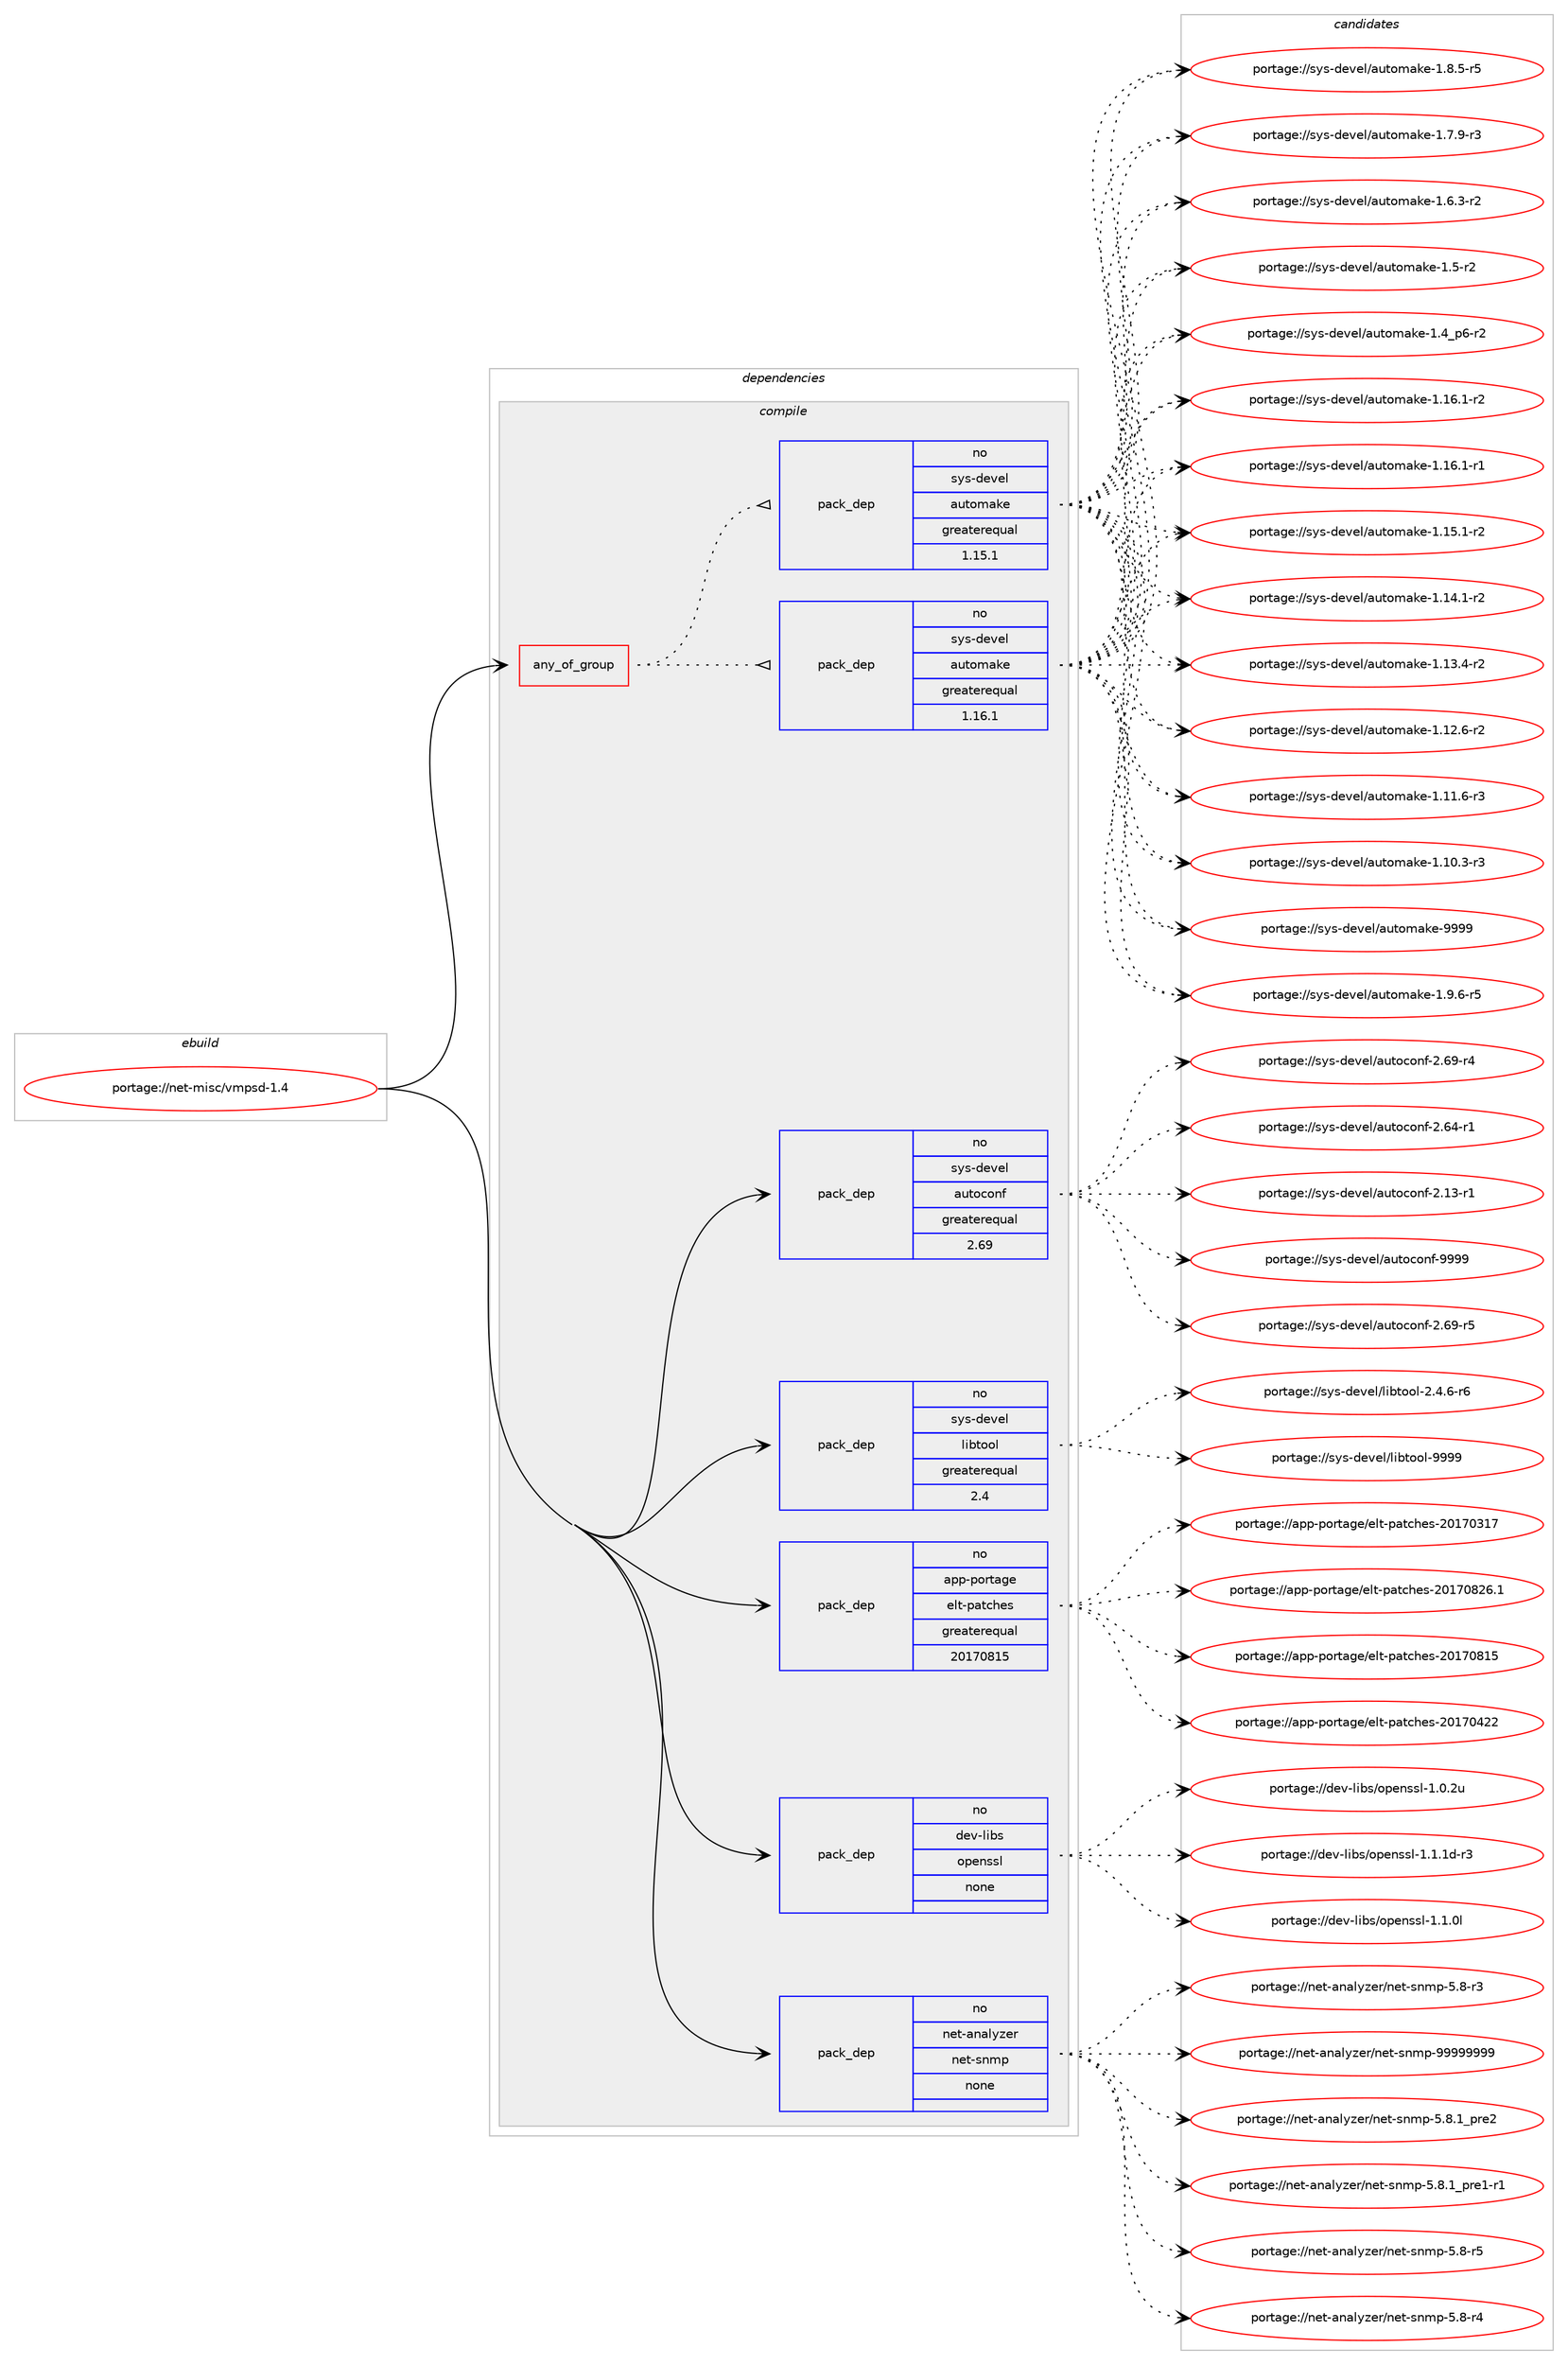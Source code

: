 digraph prolog {

# *************
# Graph options
# *************

newrank=true;
concentrate=true;
compound=true;
graph [rankdir=LR,fontname=Helvetica,fontsize=10,ranksep=1.5];#, ranksep=2.5, nodesep=0.2];
edge  [arrowhead=vee];
node  [fontname=Helvetica,fontsize=10];

# **********
# The ebuild
# **********

subgraph cluster_leftcol {
color=gray;
rank=same;
label=<<i>ebuild</i>>;
id [label="portage://net-misc/vmpsd-1.4", color=red, width=4, href="../net-misc/vmpsd-1.4.svg"];
}

# ****************
# The dependencies
# ****************

subgraph cluster_midcol {
color=gray;
label=<<i>dependencies</i>>;
subgraph cluster_compile {
fillcolor="#eeeeee";
style=filled;
label=<<i>compile</i>>;
subgraph any1016 {
dependency48851 [label=<<TABLE BORDER="0" CELLBORDER="1" CELLSPACING="0" CELLPADDING="4"><TR><TD CELLPADDING="10">any_of_group</TD></TR></TABLE>>, shape=none, color=red];subgraph pack38918 {
dependency48852 [label=<<TABLE BORDER="0" CELLBORDER="1" CELLSPACING="0" CELLPADDING="4" WIDTH="220"><TR><TD ROWSPAN="6" CELLPADDING="30">pack_dep</TD></TR><TR><TD WIDTH="110">no</TD></TR><TR><TD>sys-devel</TD></TR><TR><TD>automake</TD></TR><TR><TD>greaterequal</TD></TR><TR><TD>1.16.1</TD></TR></TABLE>>, shape=none, color=blue];
}
dependency48851:e -> dependency48852:w [weight=20,style="dotted",arrowhead="oinv"];
subgraph pack38919 {
dependency48853 [label=<<TABLE BORDER="0" CELLBORDER="1" CELLSPACING="0" CELLPADDING="4" WIDTH="220"><TR><TD ROWSPAN="6" CELLPADDING="30">pack_dep</TD></TR><TR><TD WIDTH="110">no</TD></TR><TR><TD>sys-devel</TD></TR><TR><TD>automake</TD></TR><TR><TD>greaterequal</TD></TR><TR><TD>1.15.1</TD></TR></TABLE>>, shape=none, color=blue];
}
dependency48851:e -> dependency48853:w [weight=20,style="dotted",arrowhead="oinv"];
}
id:e -> dependency48851:w [weight=20,style="solid",arrowhead="vee"];
subgraph pack38920 {
dependency48854 [label=<<TABLE BORDER="0" CELLBORDER="1" CELLSPACING="0" CELLPADDING="4" WIDTH="220"><TR><TD ROWSPAN="6" CELLPADDING="30">pack_dep</TD></TR><TR><TD WIDTH="110">no</TD></TR><TR><TD>app-portage</TD></TR><TR><TD>elt-patches</TD></TR><TR><TD>greaterequal</TD></TR><TR><TD>20170815</TD></TR></TABLE>>, shape=none, color=blue];
}
id:e -> dependency48854:w [weight=20,style="solid",arrowhead="vee"];
subgraph pack38921 {
dependency48855 [label=<<TABLE BORDER="0" CELLBORDER="1" CELLSPACING="0" CELLPADDING="4" WIDTH="220"><TR><TD ROWSPAN="6" CELLPADDING="30">pack_dep</TD></TR><TR><TD WIDTH="110">no</TD></TR><TR><TD>dev-libs</TD></TR><TR><TD>openssl</TD></TR><TR><TD>none</TD></TR><TR><TD></TD></TR></TABLE>>, shape=none, color=blue];
}
id:e -> dependency48855:w [weight=20,style="solid",arrowhead="vee"];
subgraph pack38922 {
dependency48856 [label=<<TABLE BORDER="0" CELLBORDER="1" CELLSPACING="0" CELLPADDING="4" WIDTH="220"><TR><TD ROWSPAN="6" CELLPADDING="30">pack_dep</TD></TR><TR><TD WIDTH="110">no</TD></TR><TR><TD>net-analyzer</TD></TR><TR><TD>net-snmp</TD></TR><TR><TD>none</TD></TR><TR><TD></TD></TR></TABLE>>, shape=none, color=blue];
}
id:e -> dependency48856:w [weight=20,style="solid",arrowhead="vee"];
subgraph pack38923 {
dependency48857 [label=<<TABLE BORDER="0" CELLBORDER="1" CELLSPACING="0" CELLPADDING="4" WIDTH="220"><TR><TD ROWSPAN="6" CELLPADDING="30">pack_dep</TD></TR><TR><TD WIDTH="110">no</TD></TR><TR><TD>sys-devel</TD></TR><TR><TD>autoconf</TD></TR><TR><TD>greaterequal</TD></TR><TR><TD>2.69</TD></TR></TABLE>>, shape=none, color=blue];
}
id:e -> dependency48857:w [weight=20,style="solid",arrowhead="vee"];
subgraph pack38924 {
dependency48858 [label=<<TABLE BORDER="0" CELLBORDER="1" CELLSPACING="0" CELLPADDING="4" WIDTH="220"><TR><TD ROWSPAN="6" CELLPADDING="30">pack_dep</TD></TR><TR><TD WIDTH="110">no</TD></TR><TR><TD>sys-devel</TD></TR><TR><TD>libtool</TD></TR><TR><TD>greaterequal</TD></TR><TR><TD>2.4</TD></TR></TABLE>>, shape=none, color=blue];
}
id:e -> dependency48858:w [weight=20,style="solid",arrowhead="vee"];
}
subgraph cluster_compileandrun {
fillcolor="#eeeeee";
style=filled;
label=<<i>compile and run</i>>;
}
subgraph cluster_run {
fillcolor="#eeeeee";
style=filled;
label=<<i>run</i>>;
}
}

# **************
# The candidates
# **************

subgraph cluster_choices {
rank=same;
color=gray;
label=<<i>candidates</i>>;

subgraph choice38918 {
color=black;
nodesep=1;
choice115121115451001011181011084797117116111109971071014557575757 [label="portage://sys-devel/automake-9999", color=red, width=4,href="../sys-devel/automake-9999.svg"];
choice115121115451001011181011084797117116111109971071014549465746544511453 [label="portage://sys-devel/automake-1.9.6-r5", color=red, width=4,href="../sys-devel/automake-1.9.6-r5.svg"];
choice115121115451001011181011084797117116111109971071014549465646534511453 [label="portage://sys-devel/automake-1.8.5-r5", color=red, width=4,href="../sys-devel/automake-1.8.5-r5.svg"];
choice115121115451001011181011084797117116111109971071014549465546574511451 [label="portage://sys-devel/automake-1.7.9-r3", color=red, width=4,href="../sys-devel/automake-1.7.9-r3.svg"];
choice115121115451001011181011084797117116111109971071014549465446514511450 [label="portage://sys-devel/automake-1.6.3-r2", color=red, width=4,href="../sys-devel/automake-1.6.3-r2.svg"];
choice11512111545100101118101108479711711611110997107101454946534511450 [label="portage://sys-devel/automake-1.5-r2", color=red, width=4,href="../sys-devel/automake-1.5-r2.svg"];
choice115121115451001011181011084797117116111109971071014549465295112544511450 [label="portage://sys-devel/automake-1.4_p6-r2", color=red, width=4,href="../sys-devel/automake-1.4_p6-r2.svg"];
choice11512111545100101118101108479711711611110997107101454946495446494511450 [label="portage://sys-devel/automake-1.16.1-r2", color=red, width=4,href="../sys-devel/automake-1.16.1-r2.svg"];
choice11512111545100101118101108479711711611110997107101454946495446494511449 [label="portage://sys-devel/automake-1.16.1-r1", color=red, width=4,href="../sys-devel/automake-1.16.1-r1.svg"];
choice11512111545100101118101108479711711611110997107101454946495346494511450 [label="portage://sys-devel/automake-1.15.1-r2", color=red, width=4,href="../sys-devel/automake-1.15.1-r2.svg"];
choice11512111545100101118101108479711711611110997107101454946495246494511450 [label="portage://sys-devel/automake-1.14.1-r2", color=red, width=4,href="../sys-devel/automake-1.14.1-r2.svg"];
choice11512111545100101118101108479711711611110997107101454946495146524511450 [label="portage://sys-devel/automake-1.13.4-r2", color=red, width=4,href="../sys-devel/automake-1.13.4-r2.svg"];
choice11512111545100101118101108479711711611110997107101454946495046544511450 [label="portage://sys-devel/automake-1.12.6-r2", color=red, width=4,href="../sys-devel/automake-1.12.6-r2.svg"];
choice11512111545100101118101108479711711611110997107101454946494946544511451 [label="portage://sys-devel/automake-1.11.6-r3", color=red, width=4,href="../sys-devel/automake-1.11.6-r3.svg"];
choice11512111545100101118101108479711711611110997107101454946494846514511451 [label="portage://sys-devel/automake-1.10.3-r3", color=red, width=4,href="../sys-devel/automake-1.10.3-r3.svg"];
dependency48852:e -> choice115121115451001011181011084797117116111109971071014557575757:w [style=dotted,weight="100"];
dependency48852:e -> choice115121115451001011181011084797117116111109971071014549465746544511453:w [style=dotted,weight="100"];
dependency48852:e -> choice115121115451001011181011084797117116111109971071014549465646534511453:w [style=dotted,weight="100"];
dependency48852:e -> choice115121115451001011181011084797117116111109971071014549465546574511451:w [style=dotted,weight="100"];
dependency48852:e -> choice115121115451001011181011084797117116111109971071014549465446514511450:w [style=dotted,weight="100"];
dependency48852:e -> choice11512111545100101118101108479711711611110997107101454946534511450:w [style=dotted,weight="100"];
dependency48852:e -> choice115121115451001011181011084797117116111109971071014549465295112544511450:w [style=dotted,weight="100"];
dependency48852:e -> choice11512111545100101118101108479711711611110997107101454946495446494511450:w [style=dotted,weight="100"];
dependency48852:e -> choice11512111545100101118101108479711711611110997107101454946495446494511449:w [style=dotted,weight="100"];
dependency48852:e -> choice11512111545100101118101108479711711611110997107101454946495346494511450:w [style=dotted,weight="100"];
dependency48852:e -> choice11512111545100101118101108479711711611110997107101454946495246494511450:w [style=dotted,weight="100"];
dependency48852:e -> choice11512111545100101118101108479711711611110997107101454946495146524511450:w [style=dotted,weight="100"];
dependency48852:e -> choice11512111545100101118101108479711711611110997107101454946495046544511450:w [style=dotted,weight="100"];
dependency48852:e -> choice11512111545100101118101108479711711611110997107101454946494946544511451:w [style=dotted,weight="100"];
dependency48852:e -> choice11512111545100101118101108479711711611110997107101454946494846514511451:w [style=dotted,weight="100"];
}
subgraph choice38919 {
color=black;
nodesep=1;
choice115121115451001011181011084797117116111109971071014557575757 [label="portage://sys-devel/automake-9999", color=red, width=4,href="../sys-devel/automake-9999.svg"];
choice115121115451001011181011084797117116111109971071014549465746544511453 [label="portage://sys-devel/automake-1.9.6-r5", color=red, width=4,href="../sys-devel/automake-1.9.6-r5.svg"];
choice115121115451001011181011084797117116111109971071014549465646534511453 [label="portage://sys-devel/automake-1.8.5-r5", color=red, width=4,href="../sys-devel/automake-1.8.5-r5.svg"];
choice115121115451001011181011084797117116111109971071014549465546574511451 [label="portage://sys-devel/automake-1.7.9-r3", color=red, width=4,href="../sys-devel/automake-1.7.9-r3.svg"];
choice115121115451001011181011084797117116111109971071014549465446514511450 [label="portage://sys-devel/automake-1.6.3-r2", color=red, width=4,href="../sys-devel/automake-1.6.3-r2.svg"];
choice11512111545100101118101108479711711611110997107101454946534511450 [label="portage://sys-devel/automake-1.5-r2", color=red, width=4,href="../sys-devel/automake-1.5-r2.svg"];
choice115121115451001011181011084797117116111109971071014549465295112544511450 [label="portage://sys-devel/automake-1.4_p6-r2", color=red, width=4,href="../sys-devel/automake-1.4_p6-r2.svg"];
choice11512111545100101118101108479711711611110997107101454946495446494511450 [label="portage://sys-devel/automake-1.16.1-r2", color=red, width=4,href="../sys-devel/automake-1.16.1-r2.svg"];
choice11512111545100101118101108479711711611110997107101454946495446494511449 [label="portage://sys-devel/automake-1.16.1-r1", color=red, width=4,href="../sys-devel/automake-1.16.1-r1.svg"];
choice11512111545100101118101108479711711611110997107101454946495346494511450 [label="portage://sys-devel/automake-1.15.1-r2", color=red, width=4,href="../sys-devel/automake-1.15.1-r2.svg"];
choice11512111545100101118101108479711711611110997107101454946495246494511450 [label="portage://sys-devel/automake-1.14.1-r2", color=red, width=4,href="../sys-devel/automake-1.14.1-r2.svg"];
choice11512111545100101118101108479711711611110997107101454946495146524511450 [label="portage://sys-devel/automake-1.13.4-r2", color=red, width=4,href="../sys-devel/automake-1.13.4-r2.svg"];
choice11512111545100101118101108479711711611110997107101454946495046544511450 [label="portage://sys-devel/automake-1.12.6-r2", color=red, width=4,href="../sys-devel/automake-1.12.6-r2.svg"];
choice11512111545100101118101108479711711611110997107101454946494946544511451 [label="portage://sys-devel/automake-1.11.6-r3", color=red, width=4,href="../sys-devel/automake-1.11.6-r3.svg"];
choice11512111545100101118101108479711711611110997107101454946494846514511451 [label="portage://sys-devel/automake-1.10.3-r3", color=red, width=4,href="../sys-devel/automake-1.10.3-r3.svg"];
dependency48853:e -> choice115121115451001011181011084797117116111109971071014557575757:w [style=dotted,weight="100"];
dependency48853:e -> choice115121115451001011181011084797117116111109971071014549465746544511453:w [style=dotted,weight="100"];
dependency48853:e -> choice115121115451001011181011084797117116111109971071014549465646534511453:w [style=dotted,weight="100"];
dependency48853:e -> choice115121115451001011181011084797117116111109971071014549465546574511451:w [style=dotted,weight="100"];
dependency48853:e -> choice115121115451001011181011084797117116111109971071014549465446514511450:w [style=dotted,weight="100"];
dependency48853:e -> choice11512111545100101118101108479711711611110997107101454946534511450:w [style=dotted,weight="100"];
dependency48853:e -> choice115121115451001011181011084797117116111109971071014549465295112544511450:w [style=dotted,weight="100"];
dependency48853:e -> choice11512111545100101118101108479711711611110997107101454946495446494511450:w [style=dotted,weight="100"];
dependency48853:e -> choice11512111545100101118101108479711711611110997107101454946495446494511449:w [style=dotted,weight="100"];
dependency48853:e -> choice11512111545100101118101108479711711611110997107101454946495346494511450:w [style=dotted,weight="100"];
dependency48853:e -> choice11512111545100101118101108479711711611110997107101454946495246494511450:w [style=dotted,weight="100"];
dependency48853:e -> choice11512111545100101118101108479711711611110997107101454946495146524511450:w [style=dotted,weight="100"];
dependency48853:e -> choice11512111545100101118101108479711711611110997107101454946495046544511450:w [style=dotted,weight="100"];
dependency48853:e -> choice11512111545100101118101108479711711611110997107101454946494946544511451:w [style=dotted,weight="100"];
dependency48853:e -> choice11512111545100101118101108479711711611110997107101454946494846514511451:w [style=dotted,weight="100"];
}
subgraph choice38920 {
color=black;
nodesep=1;
choice971121124511211111411697103101471011081164511297116991041011154550484955485650544649 [label="portage://app-portage/elt-patches-20170826.1", color=red, width=4,href="../app-portage/elt-patches-20170826.1.svg"];
choice97112112451121111141169710310147101108116451129711699104101115455048495548564953 [label="portage://app-portage/elt-patches-20170815", color=red, width=4,href="../app-portage/elt-patches-20170815.svg"];
choice97112112451121111141169710310147101108116451129711699104101115455048495548525050 [label="portage://app-portage/elt-patches-20170422", color=red, width=4,href="../app-portage/elt-patches-20170422.svg"];
choice97112112451121111141169710310147101108116451129711699104101115455048495548514955 [label="portage://app-portage/elt-patches-20170317", color=red, width=4,href="../app-portage/elt-patches-20170317.svg"];
dependency48854:e -> choice971121124511211111411697103101471011081164511297116991041011154550484955485650544649:w [style=dotted,weight="100"];
dependency48854:e -> choice97112112451121111141169710310147101108116451129711699104101115455048495548564953:w [style=dotted,weight="100"];
dependency48854:e -> choice97112112451121111141169710310147101108116451129711699104101115455048495548525050:w [style=dotted,weight="100"];
dependency48854:e -> choice97112112451121111141169710310147101108116451129711699104101115455048495548514955:w [style=dotted,weight="100"];
}
subgraph choice38921 {
color=black;
nodesep=1;
choice1001011184510810598115471111121011101151151084549464946491004511451 [label="portage://dev-libs/openssl-1.1.1d-r3", color=red, width=4,href="../dev-libs/openssl-1.1.1d-r3.svg"];
choice100101118451081059811547111112101110115115108454946494648108 [label="portage://dev-libs/openssl-1.1.0l", color=red, width=4,href="../dev-libs/openssl-1.1.0l.svg"];
choice100101118451081059811547111112101110115115108454946484650117 [label="portage://dev-libs/openssl-1.0.2u", color=red, width=4,href="../dev-libs/openssl-1.0.2u.svg"];
dependency48855:e -> choice1001011184510810598115471111121011101151151084549464946491004511451:w [style=dotted,weight="100"];
dependency48855:e -> choice100101118451081059811547111112101110115115108454946494648108:w [style=dotted,weight="100"];
dependency48855:e -> choice100101118451081059811547111112101110115115108454946484650117:w [style=dotted,weight="100"];
}
subgraph choice38922 {
color=black;
nodesep=1;
choice1101011164597110971081211221011144711010111645115110109112455757575757575757 [label="portage://net-analyzer/net-snmp-99999999", color=red, width=4,href="../net-analyzer/net-snmp-99999999.svg"];
choice11010111645971109710812112210111447110101116451151101091124553465646499511211410150 [label="portage://net-analyzer/net-snmp-5.8.1_pre2", color=red, width=4,href="../net-analyzer/net-snmp-5.8.1_pre2.svg"];
choice110101116459711097108121122101114471101011164511511010911245534656464995112114101494511449 [label="portage://net-analyzer/net-snmp-5.8.1_pre1-r1", color=red, width=4,href="../net-analyzer/net-snmp-5.8.1_pre1-r1.svg"];
choice1101011164597110971081211221011144711010111645115110109112455346564511453 [label="portage://net-analyzer/net-snmp-5.8-r5", color=red, width=4,href="../net-analyzer/net-snmp-5.8-r5.svg"];
choice1101011164597110971081211221011144711010111645115110109112455346564511452 [label="portage://net-analyzer/net-snmp-5.8-r4", color=red, width=4,href="../net-analyzer/net-snmp-5.8-r4.svg"];
choice1101011164597110971081211221011144711010111645115110109112455346564511451 [label="portage://net-analyzer/net-snmp-5.8-r3", color=red, width=4,href="../net-analyzer/net-snmp-5.8-r3.svg"];
dependency48856:e -> choice1101011164597110971081211221011144711010111645115110109112455757575757575757:w [style=dotted,weight="100"];
dependency48856:e -> choice11010111645971109710812112210111447110101116451151101091124553465646499511211410150:w [style=dotted,weight="100"];
dependency48856:e -> choice110101116459711097108121122101114471101011164511511010911245534656464995112114101494511449:w [style=dotted,weight="100"];
dependency48856:e -> choice1101011164597110971081211221011144711010111645115110109112455346564511453:w [style=dotted,weight="100"];
dependency48856:e -> choice1101011164597110971081211221011144711010111645115110109112455346564511452:w [style=dotted,weight="100"];
dependency48856:e -> choice1101011164597110971081211221011144711010111645115110109112455346564511451:w [style=dotted,weight="100"];
}
subgraph choice38923 {
color=black;
nodesep=1;
choice115121115451001011181011084797117116111991111101024557575757 [label="portage://sys-devel/autoconf-9999", color=red, width=4,href="../sys-devel/autoconf-9999.svg"];
choice1151211154510010111810110847971171161119911111010245504654574511453 [label="portage://sys-devel/autoconf-2.69-r5", color=red, width=4,href="../sys-devel/autoconf-2.69-r5.svg"];
choice1151211154510010111810110847971171161119911111010245504654574511452 [label="portage://sys-devel/autoconf-2.69-r4", color=red, width=4,href="../sys-devel/autoconf-2.69-r4.svg"];
choice1151211154510010111810110847971171161119911111010245504654524511449 [label="portage://sys-devel/autoconf-2.64-r1", color=red, width=4,href="../sys-devel/autoconf-2.64-r1.svg"];
choice1151211154510010111810110847971171161119911111010245504649514511449 [label="portage://sys-devel/autoconf-2.13-r1", color=red, width=4,href="../sys-devel/autoconf-2.13-r1.svg"];
dependency48857:e -> choice115121115451001011181011084797117116111991111101024557575757:w [style=dotted,weight="100"];
dependency48857:e -> choice1151211154510010111810110847971171161119911111010245504654574511453:w [style=dotted,weight="100"];
dependency48857:e -> choice1151211154510010111810110847971171161119911111010245504654574511452:w [style=dotted,weight="100"];
dependency48857:e -> choice1151211154510010111810110847971171161119911111010245504654524511449:w [style=dotted,weight="100"];
dependency48857:e -> choice1151211154510010111810110847971171161119911111010245504649514511449:w [style=dotted,weight="100"];
}
subgraph choice38924 {
color=black;
nodesep=1;
choice1151211154510010111810110847108105981161111111084557575757 [label="portage://sys-devel/libtool-9999", color=red, width=4,href="../sys-devel/libtool-9999.svg"];
choice1151211154510010111810110847108105981161111111084550465246544511454 [label="portage://sys-devel/libtool-2.4.6-r6", color=red, width=4,href="../sys-devel/libtool-2.4.6-r6.svg"];
dependency48858:e -> choice1151211154510010111810110847108105981161111111084557575757:w [style=dotted,weight="100"];
dependency48858:e -> choice1151211154510010111810110847108105981161111111084550465246544511454:w [style=dotted,weight="100"];
}
}

}
